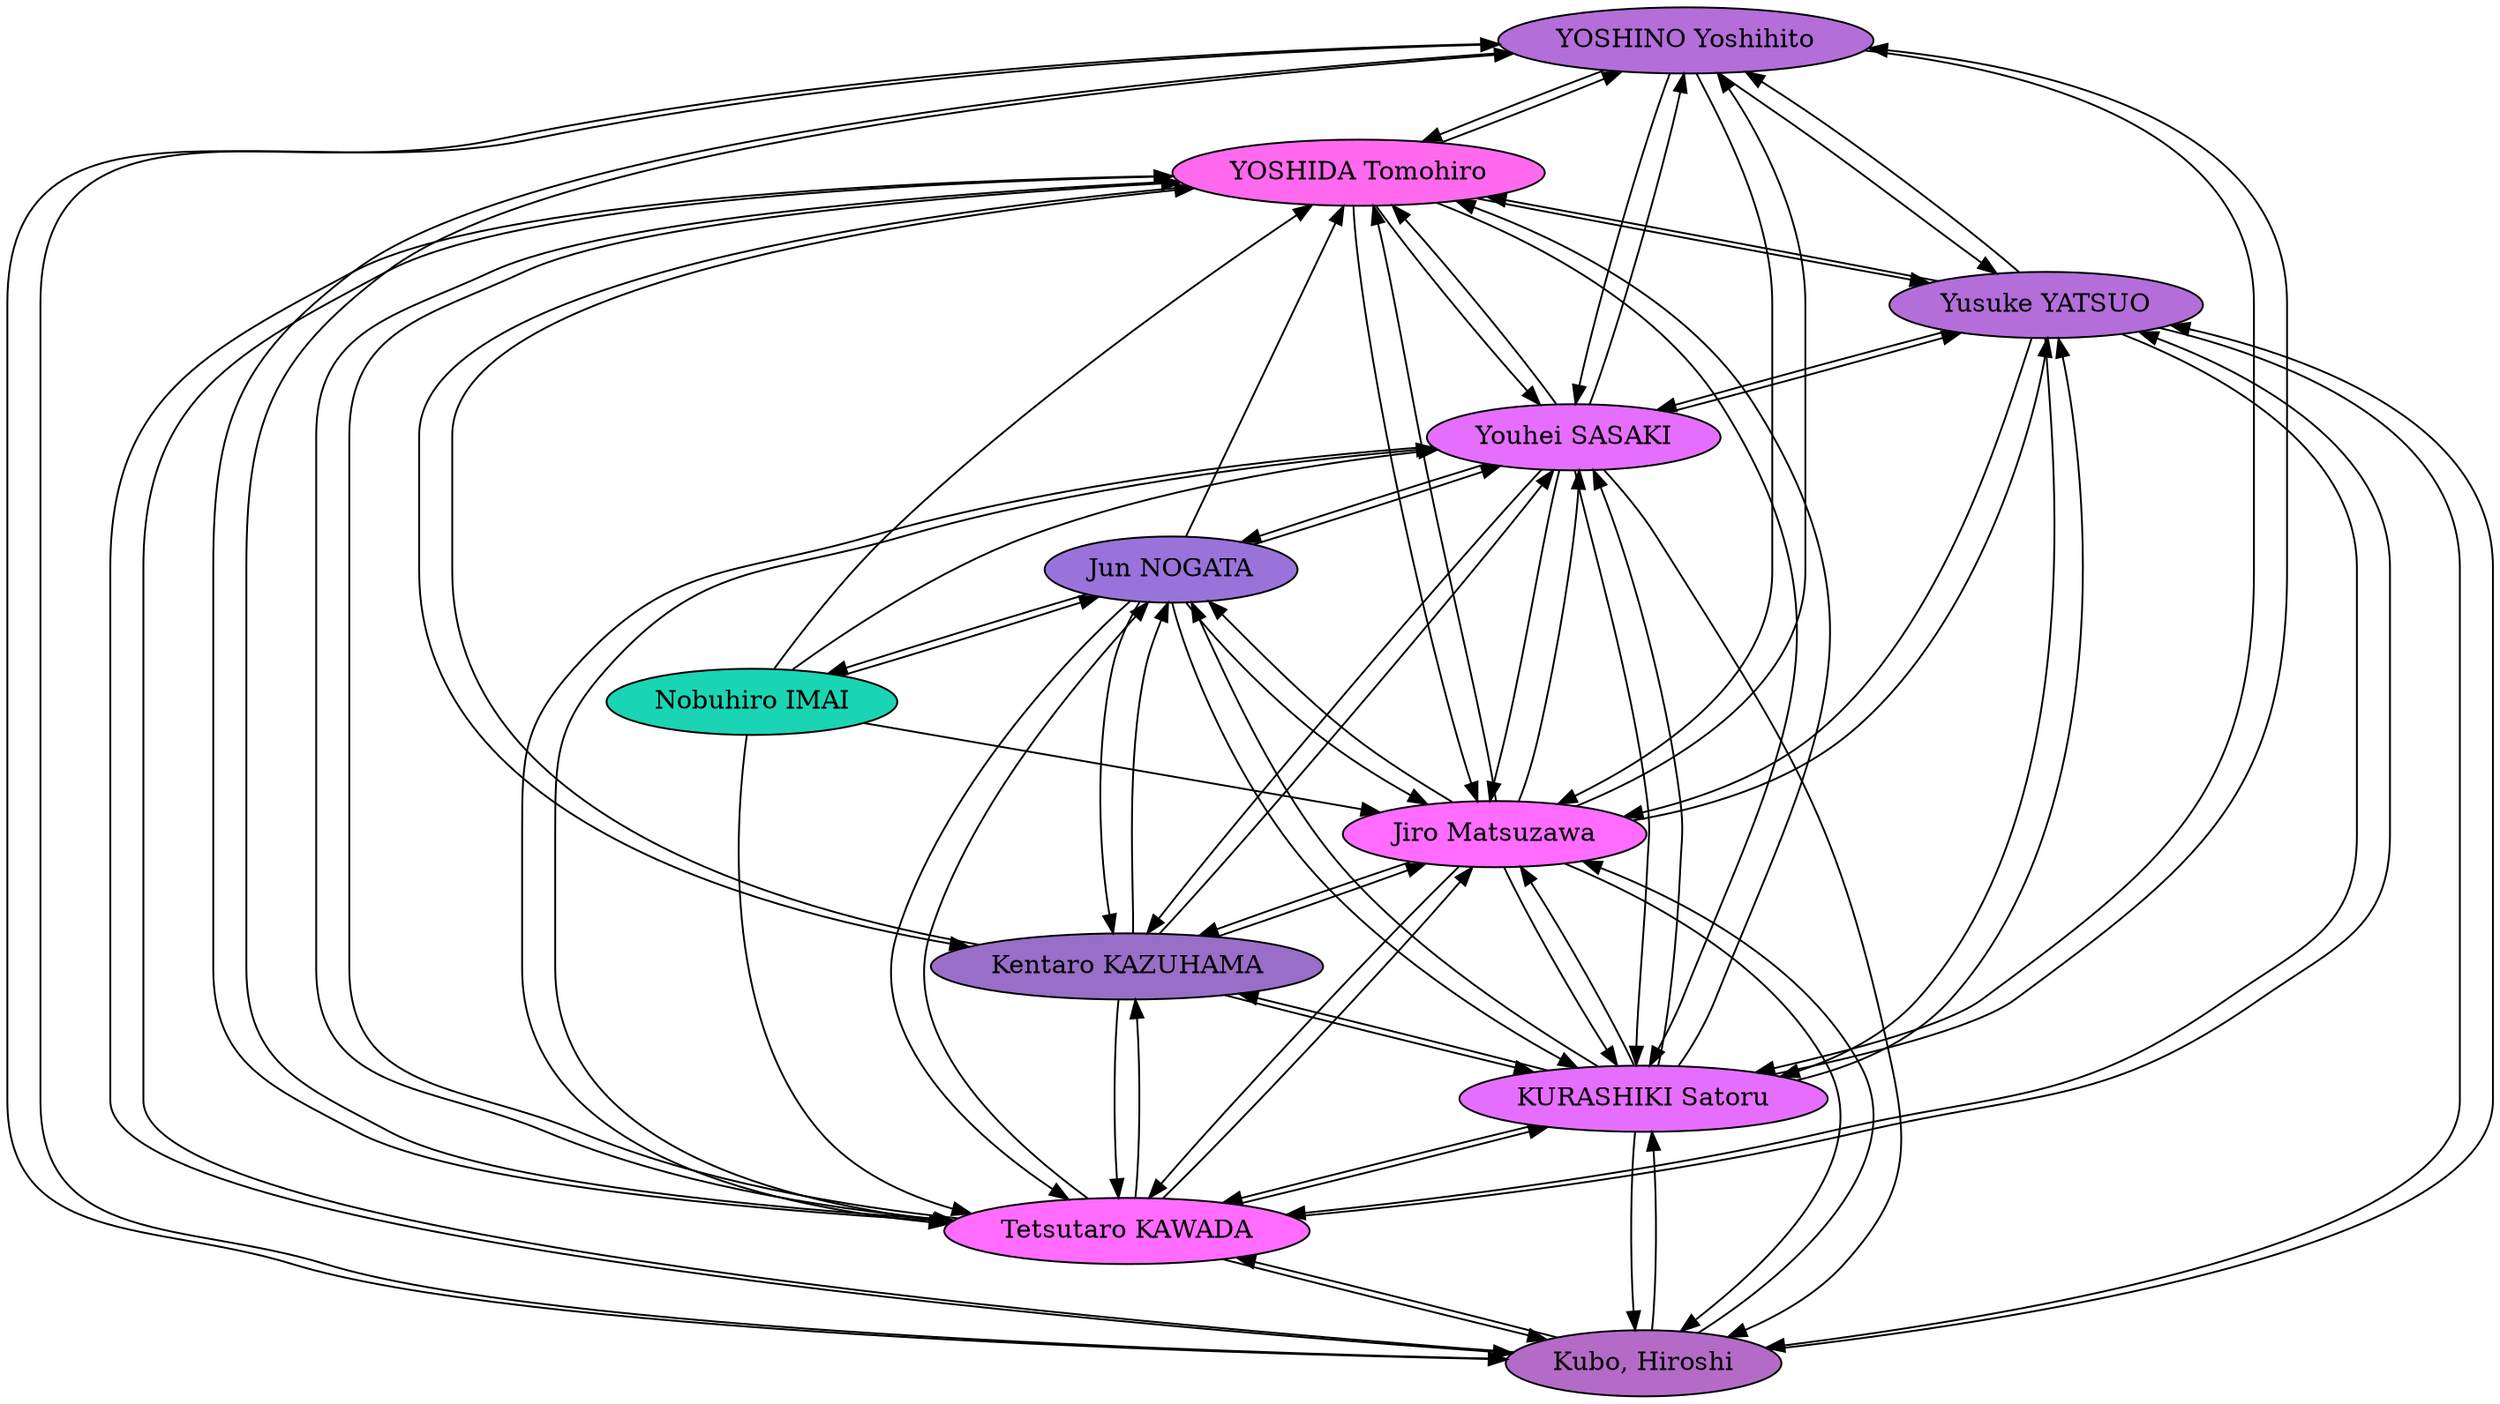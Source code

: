 digraph "Keyring Statistics" {
overlap=scale
splines=true
sep=.2
//5
node [style=filled]
//7 7 0.7,0.433333333333333,0.851851851851852
"C40765C1" [fillcolor="0.772861356932153,0.491304347826087,0.851851851851852",label="YOSHINO Yoshihito"]
//10 8 1,0.413333333333333,0.925925925925926
"D5FDB94B" [fillcolor="0.854377104377104,0.586666666666667,1",label="YOSHIDA Tomohiro"]
//1 5 0.1,0.833333333333333,0.703703703703704
"A6204657" [fillcolor="0.470538720538721,0.88,0.833333333333333",label="Nobuhiro IMAI"]
//7 6 0.7,0.419047619047619,0.777777777777778
"86FB366B" [fillcolor="0.797197640117994,0.461224489795918,0.777777777777778",label="Kubo, Hiroshi"]
//10 9 1,0.423333333333333,1
"AD40A2BC" [fillcolor="0.833333333333333,0.576666666666667,1",label="Tetsutaro KAWADA"]
//9 9 0.9,0.433333333333333,1
"40A2F113" [fillcolor="0.803921568627451,0.566666666666667,1",label="KURASHIKI Satoru"]
//6 6 0.6,0.433333333333333,0.777777777777778
"6937739B" [fillcolor="0.747311827956989,0.442857142857143,0.777777777777778",label="Kentaro KAZUHAMA"]
//10 9 1,0.423333333333333,1
"ECC442E9" [fillcolor="0.833333333333333,0.576666666666667,1",label="Jiro Matsuzawa"]
//9 9 0.9,0.433333333333333,1
"891D7E07" [fillcolor="0.803921568627451,0.566666666666667,1",label="Youhei SASAKI"]
//7 7 0.7,0.433333333333333,0.851851851851852
"704B0F66" [fillcolor="0.772861356932153,0.491304347826087,0.851851851851852",label="Yusuke YATSUO"]
//6 7 0.6,0.45,0.851851851851852
"717F1445" [fillcolor="0.728878648233487,0.471739130434783,0.851851851851852",label="Jun NOGATA"]
{ "C40765C1" "ECC442E9" "86FB366B" "891D7E07" "AD40A2BC" "704B0F66" "6937739B" "D5FDB94B" "717F1445" } -> "40A2F113"
{ "ECC442E9" "40A2F113" "D5FDB94B" "717F1445" "891D7E07" "AD40A2BC" } -> "6937739B"
{ "C40765C1" "ECC442E9" "40A2F113" "86FB366B" "D5FDB94B" "891D7E07" "AD40A2BC" } -> "704B0F66"
{ "ECC442E9" "40A2F113" "6937739B" "A6204657" "891D7E07" "AD40A2BC" } -> "717F1445"
{ "C40765C1" "ECC442E9" "704B0F66" "40A2F113" "D5FDB94B" "891D7E07" "AD40A2BC" } -> "86FB366B"
{ "C40765C1" "ECC442E9" "A6204657" "AD40A2BC" "704B0F66" "40A2F113" "6937739B" "D5FDB94B" "717F1445" } -> "891D7E07"
{ "717F1445" } -> "A6204657"
{ "C40765C1" "ECC442E9" "86FB366B" "A6204657" "891D7E07" "704B0F66" "40A2F113" "6937739B" "D5FDB94B" "717F1445" } -> "AD40A2BC"
{ "ECC442E9" "704B0F66" "40A2F113" "86FB366B" "D5FDB94B" "891D7E07" "AD40A2BC" } -> "C40765C1"
{ "C40765C1" "ECC442E9" "86FB366B" "A6204657" "891D7E07" "AD40A2BC" "704B0F66" "40A2F113" "6937739B" "717F1445" } -> "D5FDB94B"
{ "C40765C1" "86FB366B" "A6204657" "891D7E07" "AD40A2BC" "704B0F66" "40A2F113" "6937739B" "D5FDB94B" "717F1445" } -> "ECC442E9"
}

